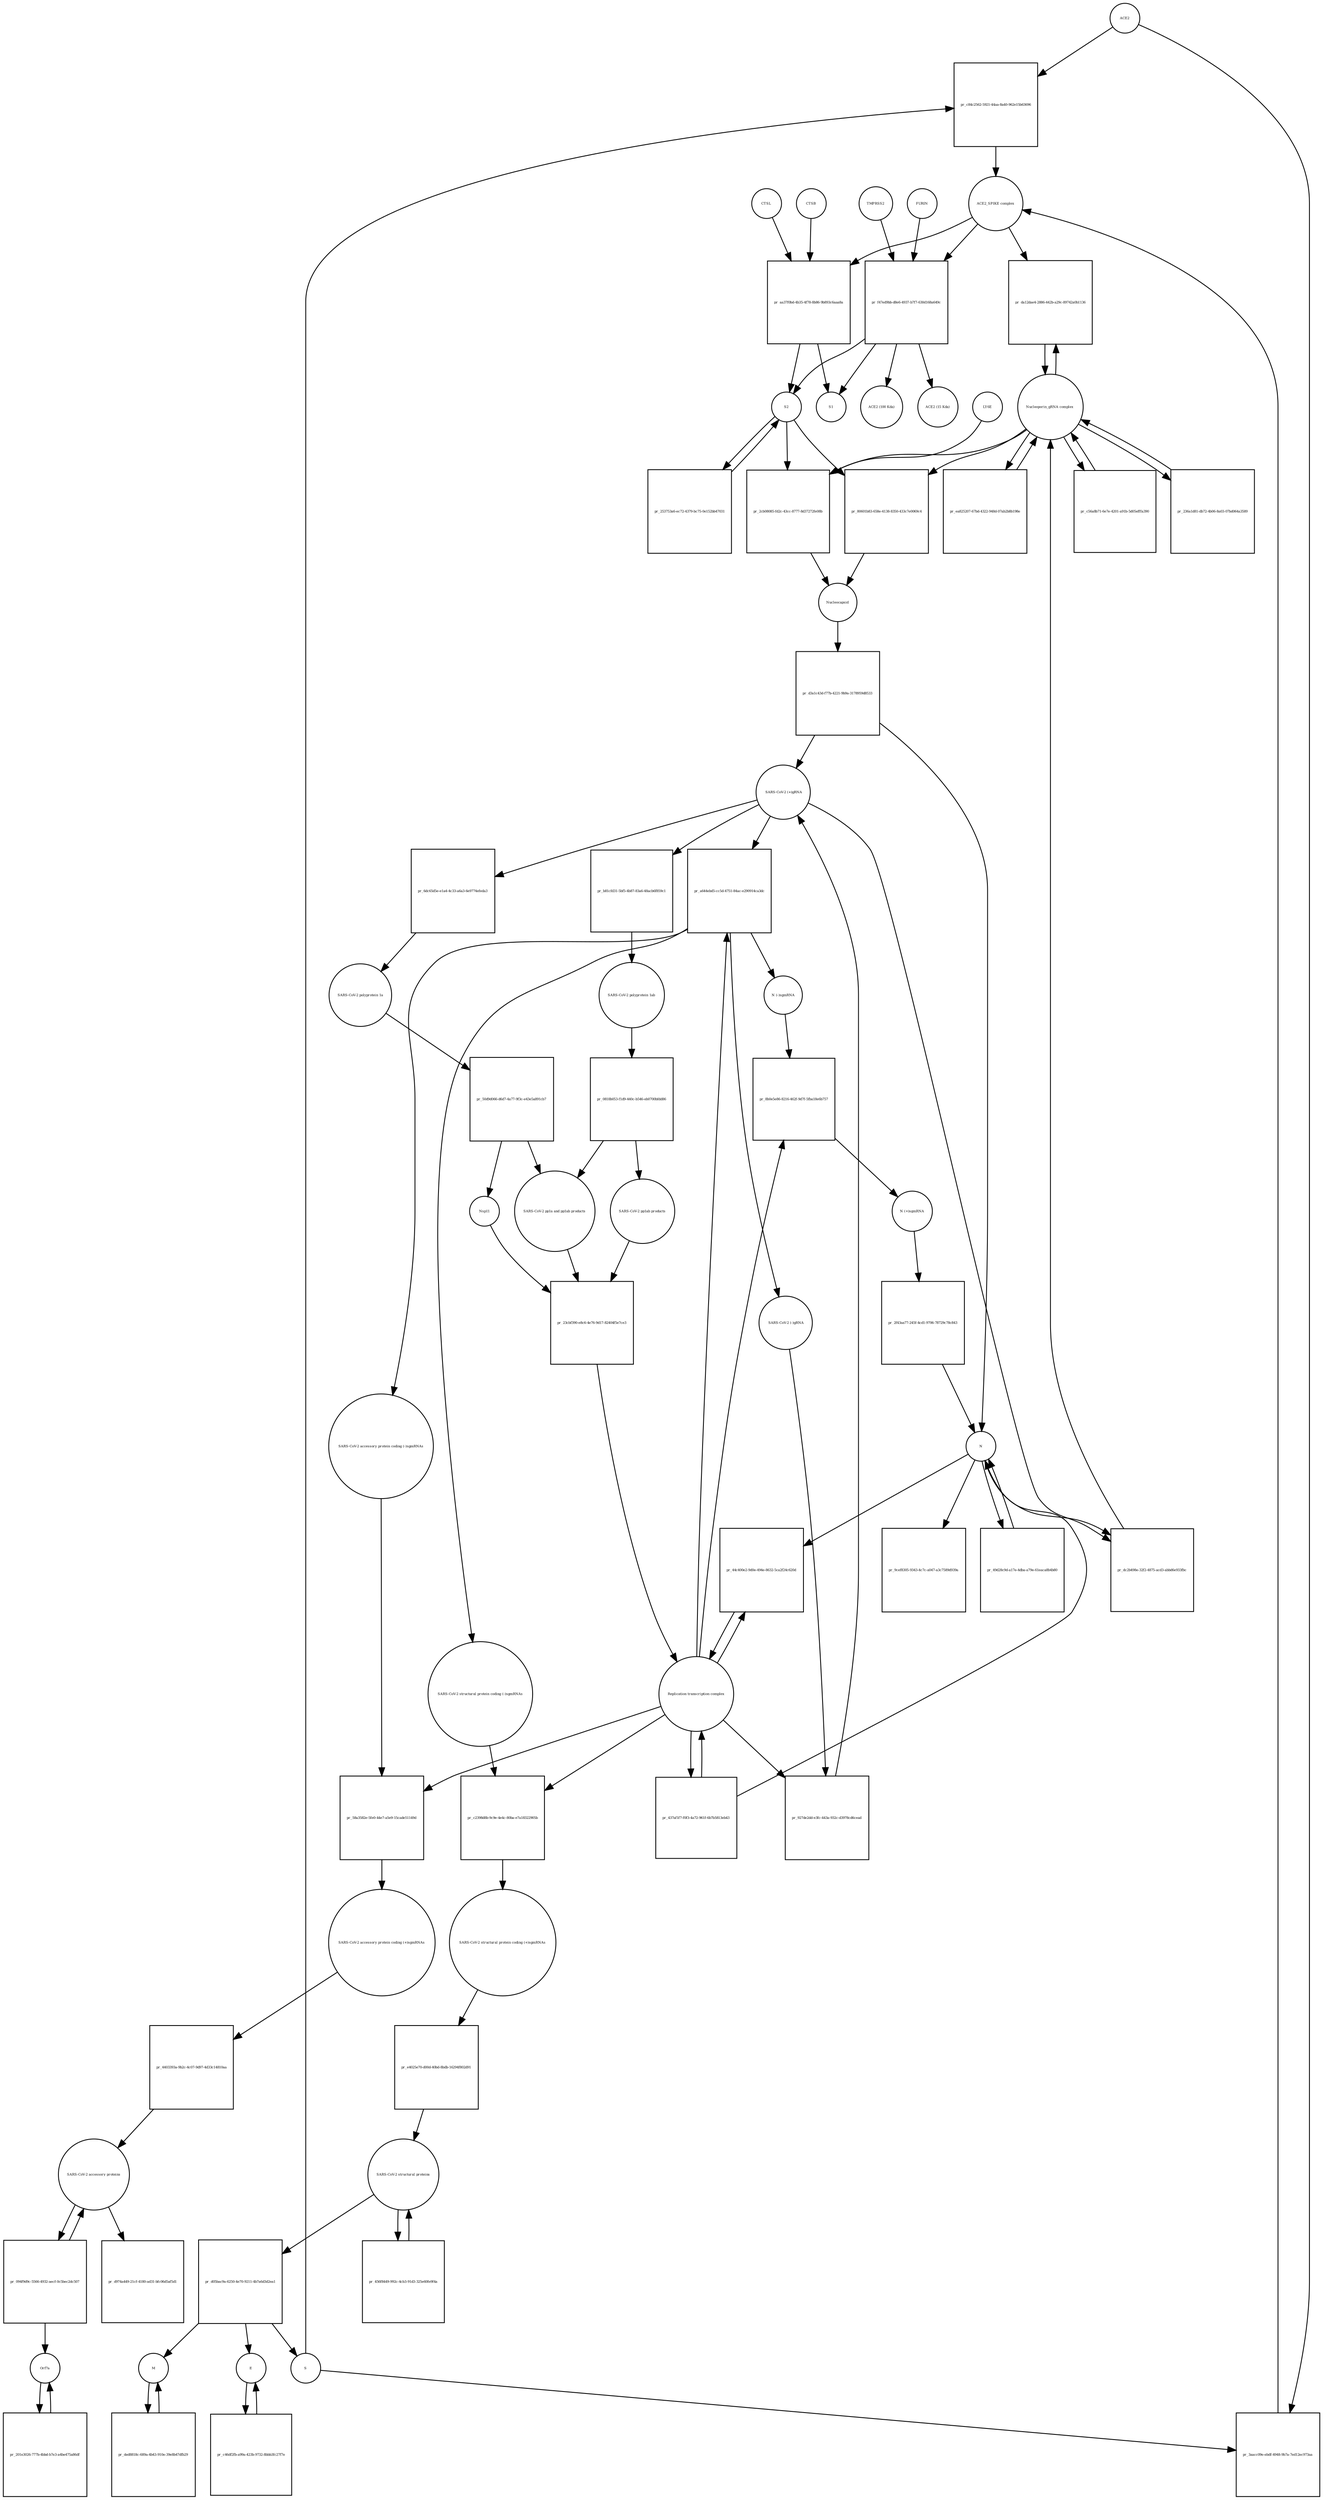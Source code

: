 strict digraph  {
ACE2 [annotation="", bipartite=0, cls=macromolecule, fontsize=4, label=ACE2, shape=circle];
"pr_c84c2562-5921-44aa-8a40-962e15b63696" [annotation="", bipartite=1, cls=process, fontsize=4, label="pr_c84c2562-5921-44aa-8a40-962e15b63696", shape=square];
"ACE2_SPIKE complex" [annotation="", bipartite=0, cls=complex, fontsize=4, label="ACE2_SPIKE complex", shape=circle];
S [annotation="", bipartite=0, cls="macromolecule multimer", fontsize=4, label=S, shape=circle];
"Nucleoporin_gRNA complex " [annotation="", bipartite=0, cls=complex, fontsize=4, label="Nucleoporin_gRNA complex ", shape=circle];
"pr_da12dae4-2886-442b-a29c-89742a0b1136" [annotation="", bipartite=1, cls=process, fontsize=4, label="pr_da12dae4-2886-442b-a29c-89742a0b1136", shape=square];
"pr_aa37f0bd-4b35-4f78-8b86-9b893c6aaa8a" [annotation="", bipartite=1, cls=process, fontsize=4, label="pr_aa37f0bd-4b35-4f78-8b86-9b893c6aaa8a", shape=square];
S2 [annotation="", bipartite=0, cls=macromolecule, fontsize=4, label=S2, shape=circle];
CTSB [annotation="", bipartite=0, cls=macromolecule, fontsize=4, label=CTSB, shape=circle];
CTSL [annotation="", bipartite=0, cls=macromolecule, fontsize=4, label=CTSL, shape=circle];
S1 [annotation="", bipartite=0, cls=macromolecule, fontsize=4, label=S1, shape=circle];
"pr_3aacc09e-ebdf-4948-9b7a-7ed12ec973aa" [annotation="", bipartite=1, cls=process, fontsize=4, label="pr_3aacc09e-ebdf-4948-9b7a-7ed12ec973aa", shape=square];
"pr_2cb08085-fd2c-43cc-8777-8d37272fe08b" [annotation="", bipartite=1, cls=process, fontsize=4, label="pr_2cb08085-fd2c-43cc-8777-8d37272fe08b", shape=square];
Nucleocapsid [annotation="", bipartite=0, cls=complex, fontsize=4, label=Nucleocapsid, shape=circle];
LY6E [annotation="", bipartite=0, cls=macromolecule, fontsize=4, label=LY6E, shape=circle];
"pr_80601b83-658e-4138-8350-433c7e0069c4" [annotation="", bipartite=1, cls=process, fontsize=4, label="pr_80601b83-658e-4138-8350-433c7e0069c4", shape=square];
"pr_d3a1c43d-f77b-4221-9b9a-3178959d8533" [annotation="", bipartite=1, cls=process, fontsize=4, label="pr_d3a1c43d-f77b-4221-9b9a-3178959d8533", shape=square];
" SARS-CoV-2 (+)gRNA" [annotation="", bipartite=0, cls="nucleic acid feature", fontsize=4, label=" SARS-CoV-2 (+)gRNA", shape=circle];
N [annotation="", bipartite=0, cls="macromolecule multimer", fontsize=4, label=N, shape=circle];
"SARS-CoV-2 polyprotein 1ab" [annotation="", bipartite=0, cls=macromolecule, fontsize=4, label="SARS-CoV-2 polyprotein 1ab", shape=circle];
"pr_0818b053-f1d9-440c-b546-eb0700bfdd86" [annotation="", bipartite=1, cls=process, fontsize=4, label="pr_0818b053-f1d9-440c-b546-eb0700bfdd86", shape=square];
"SARS-CoV-2 pp1ab products" [annotation="", bipartite=0, cls=complex, fontsize=4, label="SARS-CoV-2 pp1ab products", shape=circle];
"SARS-CoV-2 pp1a and pp1ab products" [annotation="", bipartite=0, cls=complex, fontsize=4, label="SARS-CoV-2 pp1a and pp1ab products", shape=circle];
"SARS-CoV-2 polyprotein 1a" [annotation="", bipartite=0, cls=macromolecule, fontsize=4, label="SARS-CoV-2 polyprotein 1a", shape=circle];
"pr_50d9d066-d6d7-4a77-9f3c-e43e5a891cb7" [annotation="", bipartite=1, cls=process, fontsize=4, label="pr_50d9d066-d6d7-4a77-9f3c-e43e5a891cb7", shape=square];
Nsp11 [annotation="", bipartite=0, cls=macromolecule, fontsize=4, label=Nsp11, shape=circle];
"pr_c56a8b71-6e7e-4201-a91b-5d05efffa390" [annotation="", bipartite=1, cls=process, fontsize=4, label="pr_c56a8b71-6e7e-4201-a91b-5d05efffa390", shape=square];
"pr_236a1d81-db72-4b06-8a03-07bd064a3589" [annotation="", bipartite=1, cls=process, fontsize=4, label="pr_236a1d81-db72-4b06-8a03-07bd064a3589", shape=square];
"SARS-CoV-2 structural proteins" [annotation="", bipartite=0, cls=complex, fontsize=4, label="SARS-CoV-2 structural proteins", shape=circle];
"pr_d05bac9a-6250-4e70-9211-4b7a6d3d2ea1" [annotation="", bipartite=1, cls=process, fontsize=4, label="pr_d05bac9a-6250-4e70-9211-4b7a6d3d2ea1", shape=square];
M [annotation="", bipartite=0, cls=macromolecule, fontsize=4, label=M, shape=circle];
E [annotation="", bipartite=0, cls=macromolecule, fontsize=4, label=E, shape=circle];
"Replication transcription complex" [annotation="", bipartite=0, cls=complex, fontsize=4, label="Replication transcription complex", shape=circle];
"pr_44c400e2-9d0e-494e-8632-5ca2f24c620d" [annotation="", bipartite=1, cls=process, fontsize=4, label="pr_44c400e2-9d0e-494e-8632-5ca2f24c620d", shape=square];
"pr_9cef8305-9343-4c7c-a047-a3c7589d939a" [annotation="", bipartite=1, cls=process, fontsize=4, label="pr_9cef8305-9343-4c7c-a047-a3c7589d939a", shape=square];
"SARS-CoV-2 accessory proteins" [annotation="", bipartite=0, cls=complex, fontsize=4, label="SARS-CoV-2 accessory proteins", shape=circle];
"pr_d974a449-21cf-4180-ad31-bfc06d5af5d1" [annotation="", bipartite=1, cls=process, fontsize=4, label="pr_d974a449-21cf-4180-ad31-bfc06d5af5d1", shape=square];
"pr_456f8449-992c-4cb3-91d3-325e60fe9f4a" [annotation="", bipartite=1, cls=process, fontsize=4, label="pr_456f8449-992c-4cb3-91d3-325e60fe9f4a", shape=square];
"pr_437af1f7-f0f3-4a72-961f-6b7b5813eb43" [annotation="", bipartite=1, cls=process, fontsize=4, label="pr_437af1f7-f0f3-4a72-961f-6b7b5813eb43", shape=square];
"pr_49d28c9d-a17e-4dba-a79e-61eaca8b4b80" [annotation="", bipartite=1, cls=process, fontsize=4, label="pr_49d28c9d-a17e-4dba-a79e-61eaca8b4b80", shape=square];
"pr_23cbf390-e8c6-4e76-9d17-82404f5e7ce3" [annotation="", bipartite=1, cls=process, fontsize=4, label="pr_23cbf390-e8c6-4e76-9d17-82404f5e7ce3", shape=square];
"SARS-CoV-2 accessory protein coding (-)sgmRNAs" [annotation="", bipartite=0, cls=complex, fontsize=4, label="SARS-CoV-2 accessory protein coding (-)sgmRNAs", shape=circle];
"pr_58a3582e-5fe0-44e7-a5e9-15cade51149d" [annotation="", bipartite=1, cls=process, fontsize=4, label="pr_58a3582e-5fe0-44e7-a5e9-15cade51149d", shape=square];
"SARS-CoV-2 accessory protein coding (+)sgmRNAs" [annotation="", bipartite=0, cls=complex, fontsize=4, label="SARS-CoV-2 accessory protein coding (+)sgmRNAs", shape=circle];
"SARS-CoV-2 structural protein coding (-)sgmRNAs" [annotation="", bipartite=0, cls=complex, fontsize=4, label="SARS-CoV-2 structural protein coding (-)sgmRNAs", shape=circle];
"pr_c2398d8b-9c9e-4e4c-80ba-e7a18322905b" [annotation="", bipartite=1, cls=process, fontsize=4, label="pr_c2398d8b-9c9e-4e4c-80ba-e7a18322905b", shape=square];
"SARS-CoV-2 structural protein coding (+)sgmRNAs" [annotation="", bipartite=0, cls=complex, fontsize=4, label="SARS-CoV-2 structural protein coding (+)sgmRNAs", shape=circle];
"N (-)sgmRNA" [annotation="", bipartite=0, cls="nucleic acid feature", fontsize=4, label="N (-)sgmRNA", shape=circle];
"pr_8b0e5e86-8216-462f-9d7f-5fba18e6b757" [annotation="", bipartite=1, cls=process, fontsize=4, label="pr_8b0e5e86-8216-462f-9d7f-5fba18e6b757", shape=square];
"N (+)sgmRNA" [annotation="", bipartite=0, cls="nucleic acid feature", fontsize=4, label="N (+)sgmRNA", shape=circle];
"pr_2f43aa77-245f-4cd1-9706-78729c78c843" [annotation="", bipartite=1, cls=process, fontsize=4, label="pr_2f43aa77-245f-4cd1-9706-78729c78c843", shape=square];
"pr_a644ebd5-cc5d-4751-84ac-e290914ca3dc" [annotation="", bipartite=1, cls=process, fontsize=4, label="pr_a644ebd5-cc5d-4751-84ac-e290914ca3dc", shape=square];
" SARS-CoV-2 (-)gRNA" [annotation="", bipartite=0, cls="nucleic acid feature", fontsize=4, label=" SARS-CoV-2 (-)gRNA", shape=circle];
"pr_6dc65d5e-e1a4-4c33-a6a3-6e9774efeda3" [annotation="", bipartite=1, cls=process, fontsize=4, label="pr_6dc65d5e-e1a4-4c33-a6a3-6e9774efeda3", shape=square];
"pr_b81cfd31-5bf5-4b87-83a6-48acb6f859c1" [annotation="", bipartite=1, cls=process, fontsize=4, label="pr_b81cfd31-5bf5-4b87-83a6-48acb6f859c1", shape=square];
"pr_4403393a-9b2c-4c07-9d97-4d33c14810aa" [annotation="", bipartite=1, cls=process, fontsize=4, label="pr_4403393a-9b2c-4c07-9d97-4d33c14810aa", shape=square];
"pr_e4025e70-d00d-40bd-8bdb-16294f802d91" [annotation="", bipartite=1, cls=process, fontsize=4, label="pr_e4025e70-d00d-40bd-8bdb-16294f802d91", shape=square];
"pr_927de2dd-e3fc-443a-932c-d3978cd6cead" [annotation="", bipartite=1, cls=process, fontsize=4, label="pr_927de2dd-e3fc-443a-932c-d3978cd6cead", shape=square];
"pr_dc2b498e-32f2-4875-acd3-abbd6e933fbc" [annotation="", bipartite=1, cls=process, fontsize=4, label="pr_dc2b498e-32f2-4875-acd3-abbd6e933fbc", shape=square];
"pr_ea825207-67bd-4322-948d-07ab2b8b198e" [annotation="", bipartite=1, cls=process, fontsize=4, label="pr_ea825207-67bd-4322-948d-07ab2b8b198e", shape=square];
"pr_094f9d9c-5566-4932-aecf-0c5bec2dc507" [annotation="", bipartite=1, cls=process, fontsize=4, label="pr_094f9d9c-5566-4932-aecf-0c5bec2dc507", shape=square];
Orf7a [annotation="", bipartite=0, cls=macromolecule, fontsize=4, label=Orf7a, shape=circle];
"pr_f47ed9bb-d8e6-4937-b7f7-630d168a649c" [annotation="", bipartite=1, cls=process, fontsize=4, label="pr_f47ed9bb-d8e6-4937-b7f7-630d168a649c", shape=square];
FURIN [annotation="", bipartite=0, cls=macromolecule, fontsize=4, label=FURIN, shape=circle];
TMPRSS2 [annotation="", bipartite=0, cls=macromolecule, fontsize=4, label=TMPRSS2, shape=circle];
"ACE2 (100 Kda)" [annotation="", bipartite=0, cls=macromolecule, fontsize=4, label="ACE2 (100 Kda)", shape=circle];
"ACE2 (15 Kda)" [annotation="", bipartite=0, cls=macromolecule, fontsize=4, label="ACE2 (15 Kda)", shape=circle];
"pr_253753a6-ec72-4379-bc75-0e152bb47031" [annotation="", bipartite=1, cls=process, fontsize=4, label="pr_253753a6-ec72-4379-bc75-0e152bb47031", shape=square];
"pr_c46df2fb-a99a-423b-9732-8bbb3fc27f7e" [annotation="", bipartite=1, cls=process, fontsize=4, label="pr_c46df2fb-a99a-423b-9732-8bbb3fc27f7e", shape=square];
"pr_ded8818c-689a-4b43-910e-39e8b47dfb29" [annotation="", bipartite=1, cls=process, fontsize=4, label="pr_ded8818c-689a-4b43-910e-39e8b47dfb29", shape=square];
"pr_201e3026-777b-4bbd-b7e3-a4be475a86df" [annotation="", bipartite=1, cls=process, fontsize=4, label="pr_201e3026-777b-4bbd-b7e3-a4be475a86df", shape=square];
ACE2 -> "pr_c84c2562-5921-44aa-8a40-962e15b63696"  [annotation="", interaction_type=consumption];
ACE2 -> "pr_3aacc09e-ebdf-4948-9b7a-7ed12ec973aa"  [annotation="", interaction_type=consumption];
"pr_c84c2562-5921-44aa-8a40-962e15b63696" -> "ACE2_SPIKE complex"  [annotation="", interaction_type=production];
"ACE2_SPIKE complex" -> "pr_da12dae4-2886-442b-a29c-89742a0b1136"  [annotation="urn_miriam_pubmed_32142651|urn_miriam_pubmed_32094589", interaction_type=stimulation];
"ACE2_SPIKE complex" -> "pr_aa37f0bd-4b35-4f78-8b86-9b893c6aaa8a"  [annotation="", interaction_type=consumption];
"ACE2_SPIKE complex" -> "pr_f47ed9bb-d8e6-4937-b7f7-630d168a649c"  [annotation="", interaction_type=consumption];
S -> "pr_c84c2562-5921-44aa-8a40-962e15b63696"  [annotation="", interaction_type=consumption];
S -> "pr_3aacc09e-ebdf-4948-9b7a-7ed12ec973aa"  [annotation="", interaction_type=consumption];
"Nucleoporin_gRNA complex " -> "pr_da12dae4-2886-442b-a29c-89742a0b1136"  [annotation="", interaction_type=consumption];
"Nucleoporin_gRNA complex " -> "pr_2cb08085-fd2c-43cc-8777-8d37272fe08b"  [annotation="", interaction_type=consumption];
"Nucleoporin_gRNA complex " -> "pr_80601b83-658e-4138-8350-433c7e0069c4"  [annotation="", interaction_type=consumption];
"Nucleoporin_gRNA complex " -> "pr_c56a8b71-6e7e-4201-a91b-5d05efffa390"  [annotation="", interaction_type=consumption];
"Nucleoporin_gRNA complex " -> "pr_236a1d81-db72-4b06-8a03-07bd064a3589"  [annotation="", interaction_type=consumption];
"Nucleoporin_gRNA complex " -> "pr_ea825207-67bd-4322-948d-07ab2b8b198e"  [annotation="", interaction_type=consumption];
"pr_da12dae4-2886-442b-a29c-89742a0b1136" -> "Nucleoporin_gRNA complex "  [annotation="", interaction_type=production];
"pr_aa37f0bd-4b35-4f78-8b86-9b893c6aaa8a" -> S2  [annotation="", interaction_type=production];
"pr_aa37f0bd-4b35-4f78-8b86-9b893c6aaa8a" -> S1  [annotation="", interaction_type=production];
S2 -> "pr_2cb08085-fd2c-43cc-8777-8d37272fe08b"  [annotation="urn_miriam_doi_10.1101%2F2020.03.05.979260|urn_miriam_doi_10.1101%2F2020.04.02.021469", interaction_type=stimulation];
S2 -> "pr_80601b83-658e-4138-8350-433c7e0069c4"  [annotation="", interaction_type=stimulation];
S2 -> "pr_253753a6-ec72-4379-bc75-0e152bb47031"  [annotation="", interaction_type=consumption];
CTSB -> "pr_aa37f0bd-4b35-4f78-8b86-9b893c6aaa8a"  [annotation=urn_miriam_pubmed_32142651, interaction_type=catalysis];
CTSL -> "pr_aa37f0bd-4b35-4f78-8b86-9b893c6aaa8a"  [annotation=urn_miriam_pubmed_32142651, interaction_type=catalysis];
"pr_3aacc09e-ebdf-4948-9b7a-7ed12ec973aa" -> "ACE2_SPIKE complex"  [annotation="", interaction_type=production];
"pr_2cb08085-fd2c-43cc-8777-8d37272fe08b" -> Nucleocapsid  [annotation="", interaction_type=production];
Nucleocapsid -> "pr_d3a1c43d-f77b-4221-9b9a-3178959d8533"  [annotation="", interaction_type=consumption];
LY6E -> "pr_2cb08085-fd2c-43cc-8777-8d37272fe08b"  [annotation="urn_miriam_doi_10.1101%2F2020.03.05.979260|urn_miriam_doi_10.1101%2F2020.04.02.021469", interaction_type=inhibition];
"pr_80601b83-658e-4138-8350-433c7e0069c4" -> Nucleocapsid  [annotation="", interaction_type=production];
"pr_d3a1c43d-f77b-4221-9b9a-3178959d8533" -> " SARS-CoV-2 (+)gRNA"  [annotation="", interaction_type=production];
"pr_d3a1c43d-f77b-4221-9b9a-3178959d8533" -> N  [annotation="", interaction_type=production];
" SARS-CoV-2 (+)gRNA" -> "pr_a644ebd5-cc5d-4751-84ac-e290914ca3dc"  [annotation="", interaction_type=consumption];
" SARS-CoV-2 (+)gRNA" -> "pr_6dc65d5e-e1a4-4c33-a6a3-6e9774efeda3"  [annotation="", interaction_type=consumption];
" SARS-CoV-2 (+)gRNA" -> "pr_b81cfd31-5bf5-4b87-83a6-48acb6f859c1"  [annotation="", interaction_type=consumption];
" SARS-CoV-2 (+)gRNA" -> "pr_dc2b498e-32f2-4875-acd3-abbd6e933fbc"  [annotation="", interaction_type=consumption];
N -> "pr_44c400e2-9d0e-494e-8632-5ca2f24c620d"  [annotation="", interaction_type=consumption];
N -> "pr_9cef8305-9343-4c7c-a047-a3c7589d939a"  [annotation="", interaction_type=consumption];
N -> "pr_49d28c9d-a17e-4dba-a79e-61eaca8b4b80"  [annotation="", interaction_type=consumption];
N -> "pr_dc2b498e-32f2-4875-acd3-abbd6e933fbc"  [annotation="", interaction_type=consumption];
"SARS-CoV-2 polyprotein 1ab" -> "pr_0818b053-f1d9-440c-b546-eb0700bfdd86"  [annotation=urn_miriam_pubmed_31226023, interaction_type=catalysis];
"pr_0818b053-f1d9-440c-b546-eb0700bfdd86" -> "SARS-CoV-2 pp1ab products"  [annotation="", interaction_type=production];
"pr_0818b053-f1d9-440c-b546-eb0700bfdd86" -> "SARS-CoV-2 pp1a and pp1ab products"  [annotation="", interaction_type=production];
"SARS-CoV-2 pp1ab products" -> "pr_23cbf390-e8c6-4e76-9d17-82404f5e7ce3"  [annotation="", interaction_type=consumption];
"SARS-CoV-2 pp1a and pp1ab products" -> "pr_23cbf390-e8c6-4e76-9d17-82404f5e7ce3"  [annotation="", interaction_type=consumption];
"SARS-CoV-2 polyprotein 1a" -> "pr_50d9d066-d6d7-4a77-9f3c-e43e5a891cb7"  [annotation=urn_miriam_pubmed_31226023, interaction_type=catalysis];
"pr_50d9d066-d6d7-4a77-9f3c-e43e5a891cb7" -> Nsp11  [annotation="", interaction_type=production];
"pr_50d9d066-d6d7-4a77-9f3c-e43e5a891cb7" -> "SARS-CoV-2 pp1a and pp1ab products"  [annotation="", interaction_type=production];
Nsp11 -> "pr_23cbf390-e8c6-4e76-9d17-82404f5e7ce3"  [annotation="", interaction_type=consumption];
"pr_c56a8b71-6e7e-4201-a91b-5d05efffa390" -> "Nucleoporin_gRNA complex "  [annotation="", interaction_type=production];
"pr_236a1d81-db72-4b06-8a03-07bd064a3589" -> "Nucleoporin_gRNA complex "  [annotation="", interaction_type=production];
"SARS-CoV-2 structural proteins" -> "pr_d05bac9a-6250-4e70-9211-4b7a6d3d2ea1"  [annotation="", interaction_type=consumption];
"SARS-CoV-2 structural proteins" -> "pr_456f8449-992c-4cb3-91d3-325e60fe9f4a"  [annotation="", interaction_type=consumption];
"pr_d05bac9a-6250-4e70-9211-4b7a6d3d2ea1" -> M  [annotation="", interaction_type=production];
"pr_d05bac9a-6250-4e70-9211-4b7a6d3d2ea1" -> E  [annotation="", interaction_type=production];
"pr_d05bac9a-6250-4e70-9211-4b7a6d3d2ea1" -> S  [annotation="", interaction_type=production];
M -> "pr_ded8818c-689a-4b43-910e-39e8b47dfb29"  [annotation="", interaction_type=consumption];
E -> "pr_c46df2fb-a99a-423b-9732-8bbb3fc27f7e"  [annotation="", interaction_type=consumption];
"Replication transcription complex" -> "pr_44c400e2-9d0e-494e-8632-5ca2f24c620d"  [annotation="", interaction_type=consumption];
"Replication transcription complex" -> "pr_437af1f7-f0f3-4a72-961f-6b7b5813eb43"  [annotation="", interaction_type=consumption];
"Replication transcription complex" -> "pr_58a3582e-5fe0-44e7-a5e9-15cade51149d"  [annotation="", interaction_type="necessary stimulation"];
"Replication transcription complex" -> "pr_c2398d8b-9c9e-4e4c-80ba-e7a18322905b"  [annotation="", interaction_type="necessary stimulation"];
"Replication transcription complex" -> "pr_8b0e5e86-8216-462f-9d7f-5fba18e6b757"  [annotation="", interaction_type="necessary stimulation"];
"Replication transcription complex" -> "pr_a644ebd5-cc5d-4751-84ac-e290914ca3dc"  [annotation="", interaction_type="necessary stimulation"];
"Replication transcription complex" -> "pr_927de2dd-e3fc-443a-932c-d3978cd6cead"  [annotation="", interaction_type="necessary stimulation"];
"pr_44c400e2-9d0e-494e-8632-5ca2f24c620d" -> "Replication transcription complex"  [annotation="", interaction_type=production];
"SARS-CoV-2 accessory proteins" -> "pr_d974a449-21cf-4180-ad31-bfc06d5af5d1"  [annotation="", interaction_type=consumption];
"SARS-CoV-2 accessory proteins" -> "pr_094f9d9c-5566-4932-aecf-0c5bec2dc507"  [annotation="", interaction_type=consumption];
"pr_456f8449-992c-4cb3-91d3-325e60fe9f4a" -> "SARS-CoV-2 structural proteins"  [annotation="", interaction_type=production];
"pr_437af1f7-f0f3-4a72-961f-6b7b5813eb43" -> "Replication transcription complex"  [annotation="", interaction_type=production];
"pr_437af1f7-f0f3-4a72-961f-6b7b5813eb43" -> N  [annotation="", interaction_type=production];
"pr_49d28c9d-a17e-4dba-a79e-61eaca8b4b80" -> N  [annotation="", interaction_type=production];
"pr_23cbf390-e8c6-4e76-9d17-82404f5e7ce3" -> "Replication transcription complex"  [annotation="", interaction_type=production];
"SARS-CoV-2 accessory protein coding (-)sgmRNAs" -> "pr_58a3582e-5fe0-44e7-a5e9-15cade51149d"  [annotation="", interaction_type=consumption];
"pr_58a3582e-5fe0-44e7-a5e9-15cade51149d" -> "SARS-CoV-2 accessory protein coding (+)sgmRNAs"  [annotation="", interaction_type=production];
"SARS-CoV-2 accessory protein coding (+)sgmRNAs" -> "pr_4403393a-9b2c-4c07-9d97-4d33c14810aa"  [annotation="", interaction_type=consumption];
"SARS-CoV-2 structural protein coding (-)sgmRNAs" -> "pr_c2398d8b-9c9e-4e4c-80ba-e7a18322905b"  [annotation="", interaction_type=consumption];
"pr_c2398d8b-9c9e-4e4c-80ba-e7a18322905b" -> "SARS-CoV-2 structural protein coding (+)sgmRNAs"  [annotation="", interaction_type=production];
"SARS-CoV-2 structural protein coding (+)sgmRNAs" -> "pr_e4025e70-d00d-40bd-8bdb-16294f802d91"  [annotation="", interaction_type=consumption];
"N (-)sgmRNA" -> "pr_8b0e5e86-8216-462f-9d7f-5fba18e6b757"  [annotation="", interaction_type=consumption];
"pr_8b0e5e86-8216-462f-9d7f-5fba18e6b757" -> "N (+)sgmRNA"  [annotation="", interaction_type=production];
"N (+)sgmRNA" -> "pr_2f43aa77-245f-4cd1-9706-78729c78c843"  [annotation="", interaction_type=consumption];
"pr_2f43aa77-245f-4cd1-9706-78729c78c843" -> N  [annotation="", interaction_type=production];
"pr_a644ebd5-cc5d-4751-84ac-e290914ca3dc" -> " SARS-CoV-2 (-)gRNA"  [annotation="", interaction_type=production];
"pr_a644ebd5-cc5d-4751-84ac-e290914ca3dc" -> "SARS-CoV-2 accessory protein coding (-)sgmRNAs"  [annotation="", interaction_type=production];
"pr_a644ebd5-cc5d-4751-84ac-e290914ca3dc" -> "SARS-CoV-2 structural protein coding (-)sgmRNAs"  [annotation="", interaction_type=production];
"pr_a644ebd5-cc5d-4751-84ac-e290914ca3dc" -> "N (-)sgmRNA"  [annotation="", interaction_type=production];
" SARS-CoV-2 (-)gRNA" -> "pr_927de2dd-e3fc-443a-932c-d3978cd6cead"  [annotation="", interaction_type=consumption];
"pr_6dc65d5e-e1a4-4c33-a6a3-6e9774efeda3" -> "SARS-CoV-2 polyprotein 1a"  [annotation="", interaction_type=production];
"pr_b81cfd31-5bf5-4b87-83a6-48acb6f859c1" -> "SARS-CoV-2 polyprotein 1ab"  [annotation="", interaction_type=production];
"pr_4403393a-9b2c-4c07-9d97-4d33c14810aa" -> "SARS-CoV-2 accessory proteins"  [annotation="", interaction_type=production];
"pr_e4025e70-d00d-40bd-8bdb-16294f802d91" -> "SARS-CoV-2 structural proteins"  [annotation="", interaction_type=production];
"pr_927de2dd-e3fc-443a-932c-d3978cd6cead" -> " SARS-CoV-2 (+)gRNA"  [annotation="", interaction_type=production];
"pr_dc2b498e-32f2-4875-acd3-abbd6e933fbc" -> "Nucleoporin_gRNA complex "  [annotation="", interaction_type=production];
"pr_ea825207-67bd-4322-948d-07ab2b8b198e" -> "Nucleoporin_gRNA complex "  [annotation="", interaction_type=production];
"pr_094f9d9c-5566-4932-aecf-0c5bec2dc507" -> "SARS-CoV-2 accessory proteins"  [annotation="", interaction_type=production];
"pr_094f9d9c-5566-4932-aecf-0c5bec2dc507" -> Orf7a  [annotation="", interaction_type=production];
Orf7a -> "pr_201e3026-777b-4bbd-b7e3-a4be475a86df"  [annotation="", interaction_type=consumption];
"pr_f47ed9bb-d8e6-4937-b7f7-630d168a649c" -> S2  [annotation="", interaction_type=production];
"pr_f47ed9bb-d8e6-4937-b7f7-630d168a649c" -> "ACE2 (100 Kda)"  [annotation="", interaction_type=production];
"pr_f47ed9bb-d8e6-4937-b7f7-630d168a649c" -> S1  [annotation="", interaction_type=production];
"pr_f47ed9bb-d8e6-4937-b7f7-630d168a649c" -> "ACE2 (15 Kda)"  [annotation="", interaction_type=production];
FURIN -> "pr_f47ed9bb-d8e6-4937-b7f7-630d168a649c"  [annotation="", interaction_type=catalysis];
TMPRSS2 -> "pr_f47ed9bb-d8e6-4937-b7f7-630d168a649c"  [annotation="", interaction_type=catalysis];
"pr_253753a6-ec72-4379-bc75-0e152bb47031" -> S2  [annotation="", interaction_type=production];
"pr_c46df2fb-a99a-423b-9732-8bbb3fc27f7e" -> E  [annotation="", interaction_type=production];
"pr_ded8818c-689a-4b43-910e-39e8b47dfb29" -> M  [annotation="", interaction_type=production];
"pr_201e3026-777b-4bbd-b7e3-a4be475a86df" -> Orf7a  [annotation="", interaction_type=production];
}
